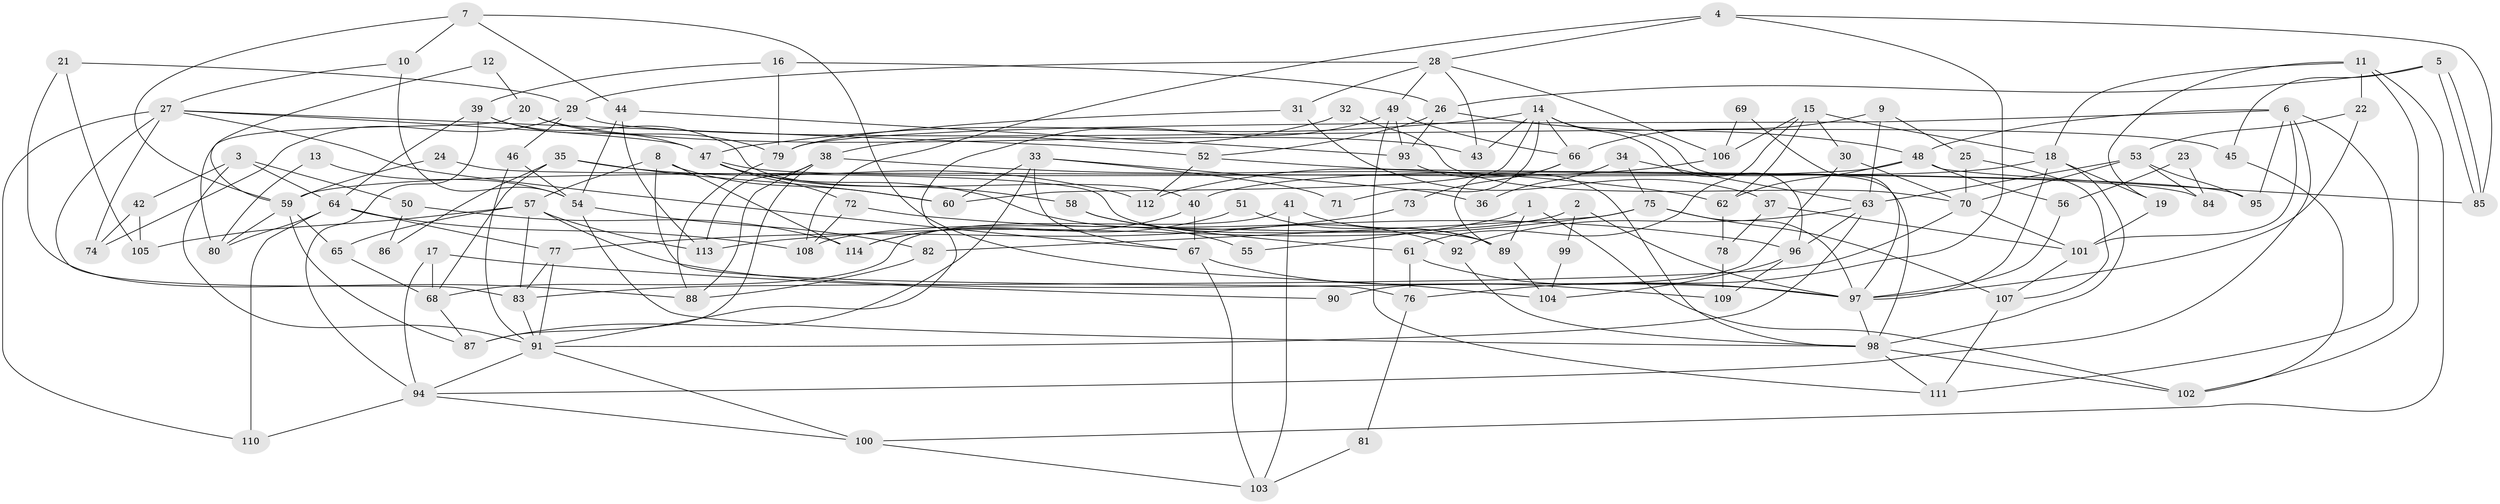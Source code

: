 // coarse degree distribution, {3: 0.1780821917808219, 5: 0.136986301369863, 4: 0.1780821917808219, 9: 0.0410958904109589, 7: 0.1095890410958904, 2: 0.1095890410958904, 13: 0.0273972602739726, 6: 0.1780821917808219, 8: 0.0273972602739726, 10: 0.0136986301369863}
// Generated by graph-tools (version 1.1) at 2025/41/03/06/25 10:41:57]
// undirected, 114 vertices, 228 edges
graph export_dot {
graph [start="1"]
  node [color=gray90,style=filled];
  1;
  2;
  3;
  4;
  5;
  6;
  7;
  8;
  9;
  10;
  11;
  12;
  13;
  14;
  15;
  16;
  17;
  18;
  19;
  20;
  21;
  22;
  23;
  24;
  25;
  26;
  27;
  28;
  29;
  30;
  31;
  32;
  33;
  34;
  35;
  36;
  37;
  38;
  39;
  40;
  41;
  42;
  43;
  44;
  45;
  46;
  47;
  48;
  49;
  50;
  51;
  52;
  53;
  54;
  55;
  56;
  57;
  58;
  59;
  60;
  61;
  62;
  63;
  64;
  65;
  66;
  67;
  68;
  69;
  70;
  71;
  72;
  73;
  74;
  75;
  76;
  77;
  78;
  79;
  80;
  81;
  82;
  83;
  84;
  85;
  86;
  87;
  88;
  89;
  90;
  91;
  92;
  93;
  94;
  95;
  96;
  97;
  98;
  99;
  100;
  101;
  102;
  103;
  104;
  105;
  106;
  107;
  108;
  109;
  110;
  111;
  112;
  113;
  114;
  1 -- 89;
  1 -- 102;
  1 -- 55;
  2 -- 108;
  2 -- 97;
  2 -- 99;
  3 -- 64;
  3 -- 91;
  3 -- 42;
  3 -- 50;
  4 -- 85;
  4 -- 28;
  4 -- 76;
  4 -- 108;
  5 -- 26;
  5 -- 85;
  5 -- 85;
  5 -- 45;
  6 -- 111;
  6 -- 94;
  6 -- 48;
  6 -- 79;
  6 -- 95;
  6 -- 101;
  7 -- 59;
  7 -- 10;
  7 -- 44;
  7 -- 104;
  8 -- 76;
  8 -- 60;
  8 -- 57;
  8 -- 114;
  9 -- 63;
  9 -- 66;
  9 -- 25;
  10 -- 27;
  10 -- 54;
  11 -- 18;
  11 -- 19;
  11 -- 22;
  11 -- 100;
  11 -- 102;
  12 -- 59;
  12 -- 20;
  13 -- 54;
  13 -- 80;
  14 -- 47;
  14 -- 43;
  14 -- 60;
  14 -- 66;
  14 -- 71;
  14 -- 96;
  14 -- 98;
  15 -- 61;
  15 -- 62;
  15 -- 18;
  15 -- 30;
  15 -- 106;
  16 -- 39;
  16 -- 79;
  16 -- 26;
  17 -- 94;
  17 -- 68;
  17 -- 90;
  18 -- 98;
  18 -- 19;
  18 -- 40;
  18 -- 97;
  19 -- 101;
  20 -- 80;
  20 -- 79;
  20 -- 43;
  21 -- 105;
  21 -- 29;
  21 -- 88;
  22 -- 97;
  22 -- 53;
  23 -- 56;
  23 -- 84;
  24 -- 59;
  24 -- 89;
  25 -- 107;
  25 -- 70;
  26 -- 52;
  26 -- 48;
  26 -- 93;
  27 -- 110;
  27 -- 83;
  27 -- 47;
  27 -- 52;
  27 -- 67;
  27 -- 74;
  28 -- 31;
  28 -- 49;
  28 -- 29;
  28 -- 43;
  28 -- 106;
  29 -- 45;
  29 -- 46;
  29 -- 74;
  30 -- 70;
  30 -- 90;
  31 -- 79;
  31 -- 37;
  32 -- 38;
  32 -- 70;
  33 -- 67;
  33 -- 87;
  33 -- 36;
  33 -- 60;
  33 -- 71;
  34 -- 75;
  34 -- 63;
  34 -- 36;
  35 -- 112;
  35 -- 60;
  35 -- 68;
  35 -- 86;
  37 -- 78;
  37 -- 101;
  38 -- 113;
  38 -- 88;
  38 -- 62;
  38 -- 87;
  39 -- 47;
  39 -- 40;
  39 -- 64;
  39 -- 94;
  40 -- 67;
  40 -- 114;
  41 -- 68;
  41 -- 89;
  41 -- 103;
  42 -- 74;
  42 -- 105;
  44 -- 93;
  44 -- 54;
  44 -- 113;
  45 -- 102;
  46 -- 54;
  46 -- 91;
  47 -- 72;
  47 -- 55;
  47 -- 58;
  47 -- 84;
  48 -- 56;
  48 -- 59;
  48 -- 62;
  48 -- 85;
  49 -- 93;
  49 -- 91;
  49 -- 66;
  49 -- 111;
  50 -- 114;
  50 -- 86;
  51 -- 89;
  51 -- 114;
  52 -- 95;
  52 -- 112;
  53 -- 70;
  53 -- 63;
  53 -- 84;
  53 -- 95;
  54 -- 98;
  54 -- 82;
  56 -- 97;
  57 -- 97;
  57 -- 65;
  57 -- 83;
  57 -- 105;
  57 -- 113;
  58 -- 92;
  58 -- 61;
  59 -- 65;
  59 -- 80;
  59 -- 87;
  61 -- 97;
  61 -- 76;
  62 -- 78;
  63 -- 91;
  63 -- 92;
  63 -- 96;
  64 -- 77;
  64 -- 80;
  64 -- 108;
  64 -- 110;
  65 -- 68;
  66 -- 73;
  66 -- 89;
  67 -- 103;
  67 -- 109;
  68 -- 87;
  69 -- 106;
  69 -- 97;
  70 -- 83;
  70 -- 101;
  72 -- 96;
  72 -- 108;
  73 -- 77;
  75 -- 113;
  75 -- 107;
  75 -- 82;
  75 -- 97;
  76 -- 81;
  77 -- 91;
  77 -- 83;
  78 -- 109;
  79 -- 88;
  81 -- 103;
  82 -- 88;
  83 -- 91;
  89 -- 104;
  91 -- 94;
  91 -- 100;
  92 -- 98;
  93 -- 98;
  94 -- 100;
  94 -- 110;
  96 -- 104;
  96 -- 109;
  97 -- 98;
  98 -- 102;
  98 -- 111;
  99 -- 104;
  100 -- 103;
  101 -- 107;
  106 -- 112;
  107 -- 111;
}
